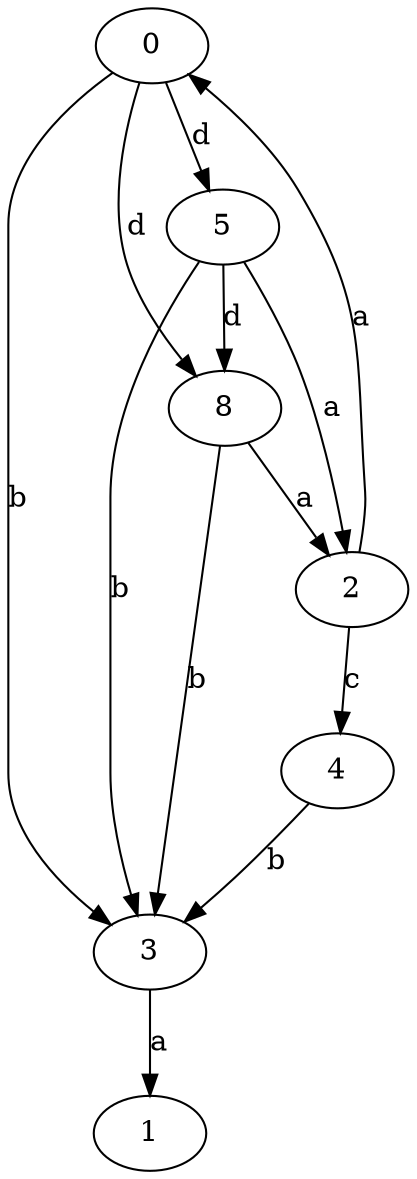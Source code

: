 strict digraph  {
0;
1;
2;
3;
4;
5;
8;
0 -> 3  [label=b];
0 -> 5  [label=d];
0 -> 8  [label=d];
2 -> 0  [label=a];
2 -> 4  [label=c];
3 -> 1  [label=a];
4 -> 3  [label=b];
5 -> 2  [label=a];
5 -> 3  [label=b];
5 -> 8  [label=d];
8 -> 2  [label=a];
8 -> 3  [label=b];
}
